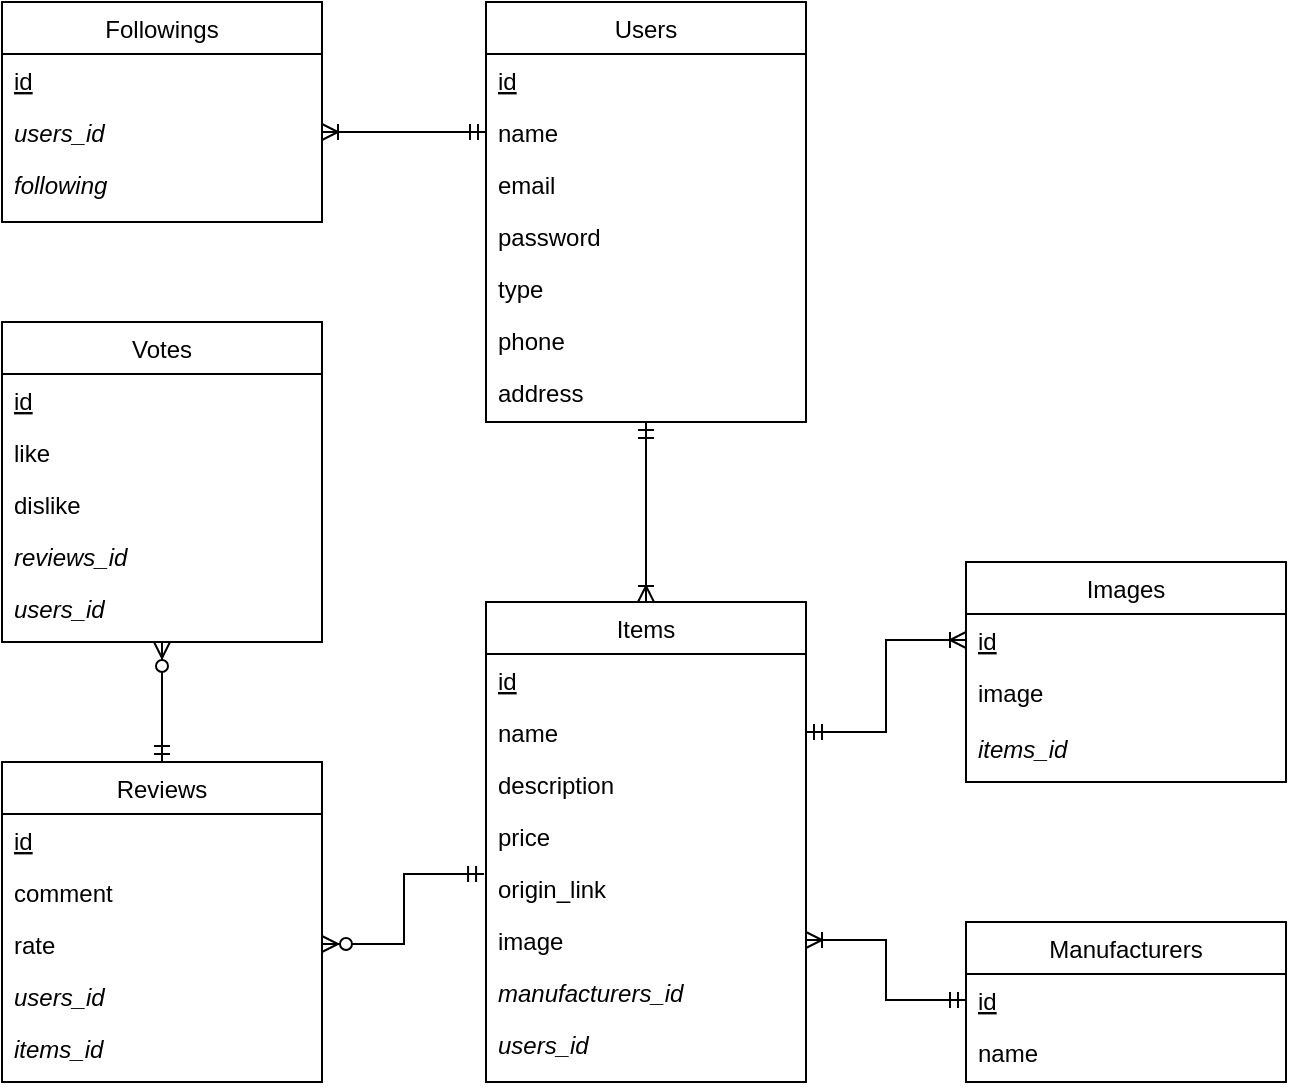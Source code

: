 <mxfile version="15.4.3" type="device"><diagram id="1M9bedjvuWLxrOLKWUoa" name="Page-1"><mxGraphModel dx="2253" dy="801" grid="1" gridSize="10" guides="1" tooltips="1" connect="1" arrows="1" fold="1" page="1" pageScale="1" pageWidth="827" pageHeight="1169" math="0" shadow="0"><root><mxCell id="0"/><mxCell id="1" parent="0"/><mxCell id="uD8I9Jj1dPtCxU8Gc3iI-91" value="Users" style="swimlane;fontStyle=0;align=center;verticalAlign=top;childLayout=stackLayout;horizontal=1;startSize=26;horizontalStack=0;resizeParent=1;resizeLast=0;collapsible=1;marginBottom=0;rounded=0;shadow=0;strokeWidth=1;" parent="1" vertex="1"><mxGeometry x="120" y="200" width="160" height="210" as="geometry"><mxRectangle x="230" y="140" width="160" height="26" as="alternateBounds"/></mxGeometry></mxCell><mxCell id="uD8I9Jj1dPtCxU8Gc3iI-92" value="id" style="text;align=left;verticalAlign=top;spacingLeft=4;spacingRight=4;overflow=hidden;rotatable=0;points=[[0,0.5],[1,0.5]];portConstraint=eastwest;fontStyle=4" parent="uD8I9Jj1dPtCxU8Gc3iI-91" vertex="1"><mxGeometry y="26" width="160" height="26" as="geometry"/></mxCell><mxCell id="uD8I9Jj1dPtCxU8Gc3iI-93" value="name" style="text;align=left;verticalAlign=top;spacingLeft=4;spacingRight=4;overflow=hidden;rotatable=0;points=[[0,0.5],[1,0.5]];portConstraint=eastwest;rounded=0;shadow=0;html=0;" parent="uD8I9Jj1dPtCxU8Gc3iI-91" vertex="1"><mxGeometry y="52" width="160" height="26" as="geometry"/></mxCell><mxCell id="uD8I9Jj1dPtCxU8Gc3iI-94" value="email" style="text;align=left;verticalAlign=top;spacingLeft=4;spacingRight=4;overflow=hidden;rotatable=0;points=[[0,0.5],[1,0.5]];portConstraint=eastwest;rounded=0;shadow=0;html=0;" parent="uD8I9Jj1dPtCxU8Gc3iI-91" vertex="1"><mxGeometry y="78" width="160" height="26" as="geometry"/></mxCell><mxCell id="uD8I9Jj1dPtCxU8Gc3iI-95" value="password" style="text;align=left;verticalAlign=top;spacingLeft=4;spacingRight=4;overflow=hidden;rotatable=0;points=[[0,0.5],[1,0.5]];portConstraint=eastwest;rounded=0;shadow=0;html=0;" parent="uD8I9Jj1dPtCxU8Gc3iI-91" vertex="1"><mxGeometry y="104" width="160" height="26" as="geometry"/></mxCell><mxCell id="uD8I9Jj1dPtCxU8Gc3iI-96" value="type" style="text;align=left;verticalAlign=top;spacingLeft=4;spacingRight=4;overflow=hidden;rotatable=0;points=[[0,0.5],[1,0.5]];portConstraint=eastwest;rounded=0;shadow=0;html=0;" parent="uD8I9Jj1dPtCxU8Gc3iI-91" vertex="1"><mxGeometry y="130" width="160" height="26" as="geometry"/></mxCell><mxCell id="uD8I9Jj1dPtCxU8Gc3iI-97" value="phone" style="text;align=left;verticalAlign=top;spacingLeft=4;spacingRight=4;overflow=hidden;rotatable=0;points=[[0,0.5],[1,0.5]];portConstraint=eastwest;rounded=0;shadow=0;html=0;" parent="uD8I9Jj1dPtCxU8Gc3iI-91" vertex="1"><mxGeometry y="156" width="160" height="26" as="geometry"/></mxCell><mxCell id="uD8I9Jj1dPtCxU8Gc3iI-98" value="address" style="text;align=left;verticalAlign=top;spacingLeft=4;spacingRight=4;overflow=hidden;rotatable=0;points=[[0,0.5],[1,0.5]];portConstraint=eastwest;rounded=0;shadow=0;html=0;" parent="uD8I9Jj1dPtCxU8Gc3iI-91" vertex="1"><mxGeometry y="182" width="160" height="26" as="geometry"/></mxCell><mxCell id="uD8I9Jj1dPtCxU8Gc3iI-102" value="Items" style="swimlane;fontStyle=0;align=center;verticalAlign=top;childLayout=stackLayout;horizontal=1;startSize=26;horizontalStack=0;resizeParent=1;resizeLast=0;collapsible=1;marginBottom=0;rounded=0;shadow=0;strokeWidth=1;" parent="1" vertex="1"><mxGeometry x="120" y="500" width="160" height="240" as="geometry"><mxRectangle x="550" y="140" width="160" height="26" as="alternateBounds"/></mxGeometry></mxCell><mxCell id="uD8I9Jj1dPtCxU8Gc3iI-103" value="id" style="text;align=left;verticalAlign=top;spacingLeft=4;spacingRight=4;overflow=hidden;rotatable=0;points=[[0,0.5],[1,0.5]];portConstraint=eastwest;fontStyle=4" parent="uD8I9Jj1dPtCxU8Gc3iI-102" vertex="1"><mxGeometry y="26" width="160" height="26" as="geometry"/></mxCell><mxCell id="uD8I9Jj1dPtCxU8Gc3iI-104" value="name" style="text;align=left;verticalAlign=top;spacingLeft=4;spacingRight=4;overflow=hidden;rotatable=0;points=[[0,0.5],[1,0.5]];portConstraint=eastwest;rounded=0;shadow=0;html=0;" parent="uD8I9Jj1dPtCxU8Gc3iI-102" vertex="1"><mxGeometry y="52" width="160" height="26" as="geometry"/></mxCell><mxCell id="uD8I9Jj1dPtCxU8Gc3iI-105" value="description" style="text;align=left;verticalAlign=top;spacingLeft=4;spacingRight=4;overflow=hidden;rotatable=0;points=[[0,0.5],[1,0.5]];portConstraint=eastwest;rounded=0;shadow=0;html=0;" parent="uD8I9Jj1dPtCxU8Gc3iI-102" vertex="1"><mxGeometry y="78" width="160" height="26" as="geometry"/></mxCell><mxCell id="uD8I9Jj1dPtCxU8Gc3iI-106" value="price" style="text;align=left;verticalAlign=top;spacingLeft=4;spacingRight=4;overflow=hidden;rotatable=0;points=[[0,0.5],[1,0.5]];portConstraint=eastwest;rounded=0;shadow=0;html=0;" parent="uD8I9Jj1dPtCxU8Gc3iI-102" vertex="1"><mxGeometry y="104" width="160" height="26" as="geometry"/></mxCell><mxCell id="uD8I9Jj1dPtCxU8Gc3iI-107" value="origin_link" style="text;align=left;verticalAlign=top;spacingLeft=4;spacingRight=4;overflow=hidden;rotatable=0;points=[[0,0.5],[1,0.5]];portConstraint=eastwest;rounded=0;shadow=0;html=0;" parent="uD8I9Jj1dPtCxU8Gc3iI-102" vertex="1"><mxGeometry y="130" width="160" height="26" as="geometry"/></mxCell><mxCell id="uD8I9Jj1dPtCxU8Gc3iI-108" value="image" style="text;align=left;verticalAlign=top;spacingLeft=4;spacingRight=4;overflow=hidden;rotatable=0;points=[[0,0.5],[1,0.5]];portConstraint=eastwest;rounded=0;shadow=0;html=0;" parent="uD8I9Jj1dPtCxU8Gc3iI-102" vertex="1"><mxGeometry y="156" width="160" height="26" as="geometry"/></mxCell><mxCell id="uD8I9Jj1dPtCxU8Gc3iI-109" value="manufacturers_id" style="text;align=left;verticalAlign=top;spacingLeft=4;spacingRight=4;overflow=hidden;rotatable=0;points=[[0,0.5],[1,0.5]];portConstraint=eastwest;fontStyle=2" parent="uD8I9Jj1dPtCxU8Gc3iI-102" vertex="1"><mxGeometry y="182" width="160" height="26" as="geometry"/></mxCell><mxCell id="uD8I9Jj1dPtCxU8Gc3iI-111" value="users_id" style="text;align=left;verticalAlign=top;spacingLeft=4;spacingRight=4;overflow=hidden;rotatable=0;points=[[0,0.5],[1,0.5]];portConstraint=eastwest;fontStyle=2" parent="uD8I9Jj1dPtCxU8Gc3iI-102" vertex="1"><mxGeometry y="208" width="160" height="32" as="geometry"/></mxCell><mxCell id="uD8I9Jj1dPtCxU8Gc3iI-112" value="Manufacturers" style="swimlane;fontStyle=0;align=center;verticalAlign=top;childLayout=stackLayout;horizontal=1;startSize=26;horizontalStack=0;resizeParent=1;resizeLast=0;collapsible=1;marginBottom=0;rounded=0;shadow=0;strokeWidth=1;" parent="1" vertex="1"><mxGeometry x="360" y="660" width="160" height="80" as="geometry"><mxRectangle x="130" y="380" width="160" height="26" as="alternateBounds"/></mxGeometry></mxCell><mxCell id="uD8I9Jj1dPtCxU8Gc3iI-113" value="id" style="text;align=left;verticalAlign=top;spacingLeft=4;spacingRight=4;overflow=hidden;rotatable=0;points=[[0,0.5],[1,0.5]];portConstraint=eastwest;fontStyle=4" parent="uD8I9Jj1dPtCxU8Gc3iI-112" vertex="1"><mxGeometry y="26" width="160" height="26" as="geometry"/></mxCell><mxCell id="uD8I9Jj1dPtCxU8Gc3iI-114" value="name" style="text;align=left;verticalAlign=top;spacingLeft=4;spacingRight=4;overflow=hidden;rotatable=0;points=[[0,0.5],[1,0.5]];portConstraint=eastwest;rounded=0;shadow=0;html=0;" parent="uD8I9Jj1dPtCxU8Gc3iI-112" vertex="1"><mxGeometry y="52" width="160" height="26" as="geometry"/></mxCell><mxCell id="uD8I9Jj1dPtCxU8Gc3iI-115" value="Votes" style="swimlane;fontStyle=0;align=center;verticalAlign=top;childLayout=stackLayout;horizontal=1;startSize=26;horizontalStack=0;resizeParent=1;resizeLast=0;collapsible=1;marginBottom=0;rounded=0;shadow=0;strokeWidth=1;" parent="1" vertex="1"><mxGeometry x="-122" y="360" width="160" height="160" as="geometry"><mxRectangle x="130" y="380" width="160" height="26" as="alternateBounds"/></mxGeometry></mxCell><mxCell id="uD8I9Jj1dPtCxU8Gc3iI-116" value="id" style="text;align=left;verticalAlign=top;spacingLeft=4;spacingRight=4;overflow=hidden;rotatable=0;points=[[0,0.5],[1,0.5]];portConstraint=eastwest;fontStyle=4" parent="uD8I9Jj1dPtCxU8Gc3iI-115" vertex="1"><mxGeometry y="26" width="160" height="26" as="geometry"/></mxCell><mxCell id="uD8I9Jj1dPtCxU8Gc3iI-117" value="like" style="text;align=left;verticalAlign=top;spacingLeft=4;spacingRight=4;overflow=hidden;rotatable=0;points=[[0,0.5],[1,0.5]];portConstraint=eastwest;rounded=0;shadow=0;html=0;" parent="uD8I9Jj1dPtCxU8Gc3iI-115" vertex="1"><mxGeometry y="52" width="160" height="26" as="geometry"/></mxCell><mxCell id="uD8I9Jj1dPtCxU8Gc3iI-118" value="dislike" style="text;align=left;verticalAlign=top;spacingLeft=4;spacingRight=4;overflow=hidden;rotatable=0;points=[[0,0.5],[1,0.5]];portConstraint=eastwest;rounded=0;shadow=0;html=0;" parent="uD8I9Jj1dPtCxU8Gc3iI-115" vertex="1"><mxGeometry y="78" width="160" height="26" as="geometry"/></mxCell><mxCell id="uD8I9Jj1dPtCxU8Gc3iI-119" value="reviews_id" style="text;align=left;verticalAlign=top;spacingLeft=4;spacingRight=4;overflow=hidden;rotatable=0;points=[[0,0.5],[1,0.5]];portConstraint=eastwest;rounded=0;shadow=0;html=0;fontStyle=2" parent="uD8I9Jj1dPtCxU8Gc3iI-115" vertex="1"><mxGeometry y="104" width="160" height="26" as="geometry"/></mxCell><mxCell id="uD8I9Jj1dPtCxU8Gc3iI-120" value="users_id" style="text;align=left;verticalAlign=top;spacingLeft=4;spacingRight=4;overflow=hidden;rotatable=0;points=[[0,0.5],[1,0.5]];portConstraint=eastwest;rounded=0;shadow=0;html=0;fontStyle=2" parent="uD8I9Jj1dPtCxU8Gc3iI-115" vertex="1"><mxGeometry y="130" width="160" height="26" as="geometry"/></mxCell><mxCell id="uD8I9Jj1dPtCxU8Gc3iI-121" value="Reviews" style="swimlane;fontStyle=0;align=center;verticalAlign=top;childLayout=stackLayout;horizontal=1;startSize=26;horizontalStack=0;resizeParent=1;resizeLast=0;collapsible=1;marginBottom=0;rounded=0;shadow=0;strokeWidth=1;" parent="1" vertex="1"><mxGeometry x="-122" y="580" width="160" height="160" as="geometry"><mxRectangle x="130" y="380" width="160" height="26" as="alternateBounds"/></mxGeometry></mxCell><mxCell id="uD8I9Jj1dPtCxU8Gc3iI-122" value="id" style="text;align=left;verticalAlign=top;spacingLeft=4;spacingRight=4;overflow=hidden;rotatable=0;points=[[0,0.5],[1,0.5]];portConstraint=eastwest;fontStyle=4" parent="uD8I9Jj1dPtCxU8Gc3iI-121" vertex="1"><mxGeometry y="26" width="160" height="26" as="geometry"/></mxCell><mxCell id="uD8I9Jj1dPtCxU8Gc3iI-123" value="comment" style="text;align=left;verticalAlign=top;spacingLeft=4;spacingRight=4;overflow=hidden;rotatable=0;points=[[0,0.5],[1,0.5]];portConstraint=eastwest;rounded=0;shadow=0;html=0;" parent="uD8I9Jj1dPtCxU8Gc3iI-121" vertex="1"><mxGeometry y="52" width="160" height="26" as="geometry"/></mxCell><mxCell id="zNUSh_zBgitrWDyUDt-v-1" value="rate" style="text;align=left;verticalAlign=top;spacingLeft=4;spacingRight=4;overflow=hidden;rotatable=0;points=[[0,0.5],[1,0.5]];portConstraint=eastwest;rounded=0;shadow=0;html=0;" parent="uD8I9Jj1dPtCxU8Gc3iI-121" vertex="1"><mxGeometry y="78" width="160" height="26" as="geometry"/></mxCell><mxCell id="uD8I9Jj1dPtCxU8Gc3iI-125" value="users_id" style="text;align=left;verticalAlign=top;spacingLeft=4;spacingRight=4;overflow=hidden;rotatable=0;points=[[0,0.5],[1,0.5]];portConstraint=eastwest;rounded=0;shadow=0;html=0;fontStyle=2" parent="uD8I9Jj1dPtCxU8Gc3iI-121" vertex="1"><mxGeometry y="104" width="160" height="26" as="geometry"/></mxCell><mxCell id="uD8I9Jj1dPtCxU8Gc3iI-124" value="items_id" style="text;align=left;verticalAlign=top;spacingLeft=4;spacingRight=4;overflow=hidden;rotatable=0;points=[[0,0.5],[1,0.5]];portConstraint=eastwest;rounded=0;shadow=0;html=0;fontStyle=2" parent="uD8I9Jj1dPtCxU8Gc3iI-121" vertex="1"><mxGeometry y="130" width="160" height="26" as="geometry"/></mxCell><mxCell id="uD8I9Jj1dPtCxU8Gc3iI-126" value="Followings" style="swimlane;fontStyle=0;align=center;verticalAlign=top;childLayout=stackLayout;horizontal=1;startSize=26;horizontalStack=0;resizeParent=1;resizeLast=0;collapsible=1;marginBottom=0;rounded=0;shadow=0;strokeWidth=1;" parent="1" vertex="1"><mxGeometry x="-122" y="200" width="160" height="110" as="geometry"><mxRectangle x="130" y="380" width="160" height="26" as="alternateBounds"/></mxGeometry></mxCell><mxCell id="uD8I9Jj1dPtCxU8Gc3iI-127" value="id" style="text;align=left;verticalAlign=top;spacingLeft=4;spacingRight=4;overflow=hidden;rotatable=0;points=[[0,0.5],[1,0.5]];portConstraint=eastwest;fontStyle=4" parent="uD8I9Jj1dPtCxU8Gc3iI-126" vertex="1"><mxGeometry y="26" width="160" height="26" as="geometry"/></mxCell><mxCell id="uD8I9Jj1dPtCxU8Gc3iI-128" value="users_id" style="text;align=left;verticalAlign=top;spacingLeft=4;spacingRight=4;overflow=hidden;rotatable=0;points=[[0,0.5],[1,0.5]];portConstraint=eastwest;rounded=0;shadow=0;html=0;fontStyle=2" parent="uD8I9Jj1dPtCxU8Gc3iI-126" vertex="1"><mxGeometry y="52" width="160" height="26" as="geometry"/></mxCell><mxCell id="uD8I9Jj1dPtCxU8Gc3iI-129" value="following" style="text;align=left;verticalAlign=top;spacingLeft=4;spacingRight=4;overflow=hidden;rotatable=0;points=[[0,0.5],[1,0.5]];portConstraint=eastwest;rounded=0;shadow=0;html=0;fontStyle=2" parent="uD8I9Jj1dPtCxU8Gc3iI-126" vertex="1"><mxGeometry y="78" width="160" height="26" as="geometry"/></mxCell><mxCell id="uD8I9Jj1dPtCxU8Gc3iI-130" style="edgeStyle=orthogonalEdgeStyle;rounded=0;orthogonalLoop=1;jettySize=auto;html=1;exitX=1;exitY=0.5;exitDx=0;exitDy=0;entryX=0;entryY=0.5;entryDx=0;entryDy=0;endArrow=ERmandOne;endFill=0;startArrow=ERoneToMany;startFill=0;" parent="1" source="uD8I9Jj1dPtCxU8Gc3iI-128" target="uD8I9Jj1dPtCxU8Gc3iI-93" edge="1"><mxGeometry relative="1" as="geometry"/></mxCell><mxCell id="uD8I9Jj1dPtCxU8Gc3iI-131" style="edgeStyle=orthogonalEdgeStyle;rounded=0;orthogonalLoop=1;jettySize=auto;html=1;exitX=0.5;exitY=0;exitDx=0;exitDy=0;startArrow=ERoneToMany;startFill=0;endArrow=ERmandOne;endFill=0;entryX=0.5;entryY=1;entryDx=0;entryDy=0;" parent="1" source="uD8I9Jj1dPtCxU8Gc3iI-102" target="uD8I9Jj1dPtCxU8Gc3iI-91" edge="1"><mxGeometry relative="1" as="geometry"><mxPoint x="320" y="190" as="targetPoint"/></mxGeometry></mxCell><mxCell id="uD8I9Jj1dPtCxU8Gc3iI-132" style="edgeStyle=orthogonalEdgeStyle;rounded=0;orthogonalLoop=1;jettySize=auto;html=1;exitX=0.5;exitY=1;exitDx=0;exitDy=0;startArrow=ERzeroToMany;startFill=1;endArrow=ERmandOne;endFill=0;" parent="1" source="uD8I9Jj1dPtCxU8Gc3iI-115" target="uD8I9Jj1dPtCxU8Gc3iI-121" edge="1"><mxGeometry relative="1" as="geometry"/></mxCell><mxCell id="uD8I9Jj1dPtCxU8Gc3iI-133" style="edgeStyle=orthogonalEdgeStyle;rounded=0;orthogonalLoop=1;jettySize=auto;html=1;startArrow=ERzeroToMany;startFill=1;endArrow=ERmandOne;endFill=0;exitX=1;exitY=0.5;exitDx=0;exitDy=0;entryX=-0.006;entryY=0.231;entryDx=0;entryDy=0;entryPerimeter=0;" parent="1" source="zNUSh_zBgitrWDyUDt-v-1" target="uD8I9Jj1dPtCxU8Gc3iI-107" edge="1"><mxGeometry relative="1" as="geometry"><mxPoint x="40" y="589" as="sourcePoint"/><mxPoint x="79" y="580" as="targetPoint"/><Array as="points"><mxPoint x="79" y="671"/><mxPoint x="79" y="636"/></Array></mxGeometry></mxCell><mxCell id="uD8I9Jj1dPtCxU8Gc3iI-135" style="edgeStyle=orthogonalEdgeStyle;rounded=0;orthogonalLoop=1;jettySize=auto;html=1;startArrow=ERoneToMany;startFill=0;endArrow=ERmandOne;endFill=0;exitX=1;exitY=0.5;exitDx=0;exitDy=0;" parent="1" target="uD8I9Jj1dPtCxU8Gc3iI-113" edge="1" source="uD8I9Jj1dPtCxU8Gc3iI-108"><mxGeometry relative="1" as="geometry"><mxPoint x="310" y="660" as="sourcePoint"/><mxPoint x="280" y="634" as="targetPoint"/></mxGeometry></mxCell><mxCell id="zNUSh_zBgitrWDyUDt-v-2" value="Images" style="swimlane;fontStyle=0;align=center;verticalAlign=top;childLayout=stackLayout;horizontal=1;startSize=26;horizontalStack=0;resizeParent=1;resizeLast=0;collapsible=1;marginBottom=0;rounded=0;shadow=0;strokeWidth=1;" parent="1" vertex="1"><mxGeometry x="360" y="480" width="160" height="110" as="geometry"><mxRectangle x="130" y="380" width="160" height="26" as="alternateBounds"/></mxGeometry></mxCell><mxCell id="zNUSh_zBgitrWDyUDt-v-3" value="id" style="text;align=left;verticalAlign=top;spacingLeft=4;spacingRight=4;overflow=hidden;rotatable=0;points=[[0,0.5],[1,0.5]];portConstraint=eastwest;fontStyle=4" parent="zNUSh_zBgitrWDyUDt-v-2" vertex="1"><mxGeometry y="26" width="160" height="26" as="geometry"/></mxCell><mxCell id="zNUSh_zBgitrWDyUDt-v-4" value="image" style="text;align=left;verticalAlign=top;spacingLeft=4;spacingRight=4;overflow=hidden;rotatable=0;points=[[0,0.5],[1,0.5]];portConstraint=eastwest;rounded=0;shadow=0;html=0;" parent="zNUSh_zBgitrWDyUDt-v-2" vertex="1"><mxGeometry y="52" width="160" height="28" as="geometry"/></mxCell><mxCell id="zNUSh_zBgitrWDyUDt-v-6" value="items_id" style="text;align=left;verticalAlign=top;spacingLeft=4;spacingRight=4;overflow=hidden;rotatable=0;points=[[0,0.5],[1,0.5]];portConstraint=eastwest;rounded=0;shadow=0;html=0;fontStyle=2" parent="zNUSh_zBgitrWDyUDt-v-2" vertex="1"><mxGeometry y="80" width="160" height="26" as="geometry"/></mxCell><mxCell id="zNUSh_zBgitrWDyUDt-v-5" style="edgeStyle=orthogonalEdgeStyle;rounded=0;orthogonalLoop=1;jettySize=auto;html=1;exitX=0;exitY=0.5;exitDx=0;exitDy=0;entryX=1;entryY=0.5;entryDx=0;entryDy=0;startArrow=ERoneToMany;startFill=0;endArrow=ERmandOne;endFill=0;" parent="1" source="zNUSh_zBgitrWDyUDt-v-3" target="uD8I9Jj1dPtCxU8Gc3iI-104" edge="1"><mxGeometry relative="1" as="geometry"/></mxCell></root></mxGraphModel></diagram></mxfile>